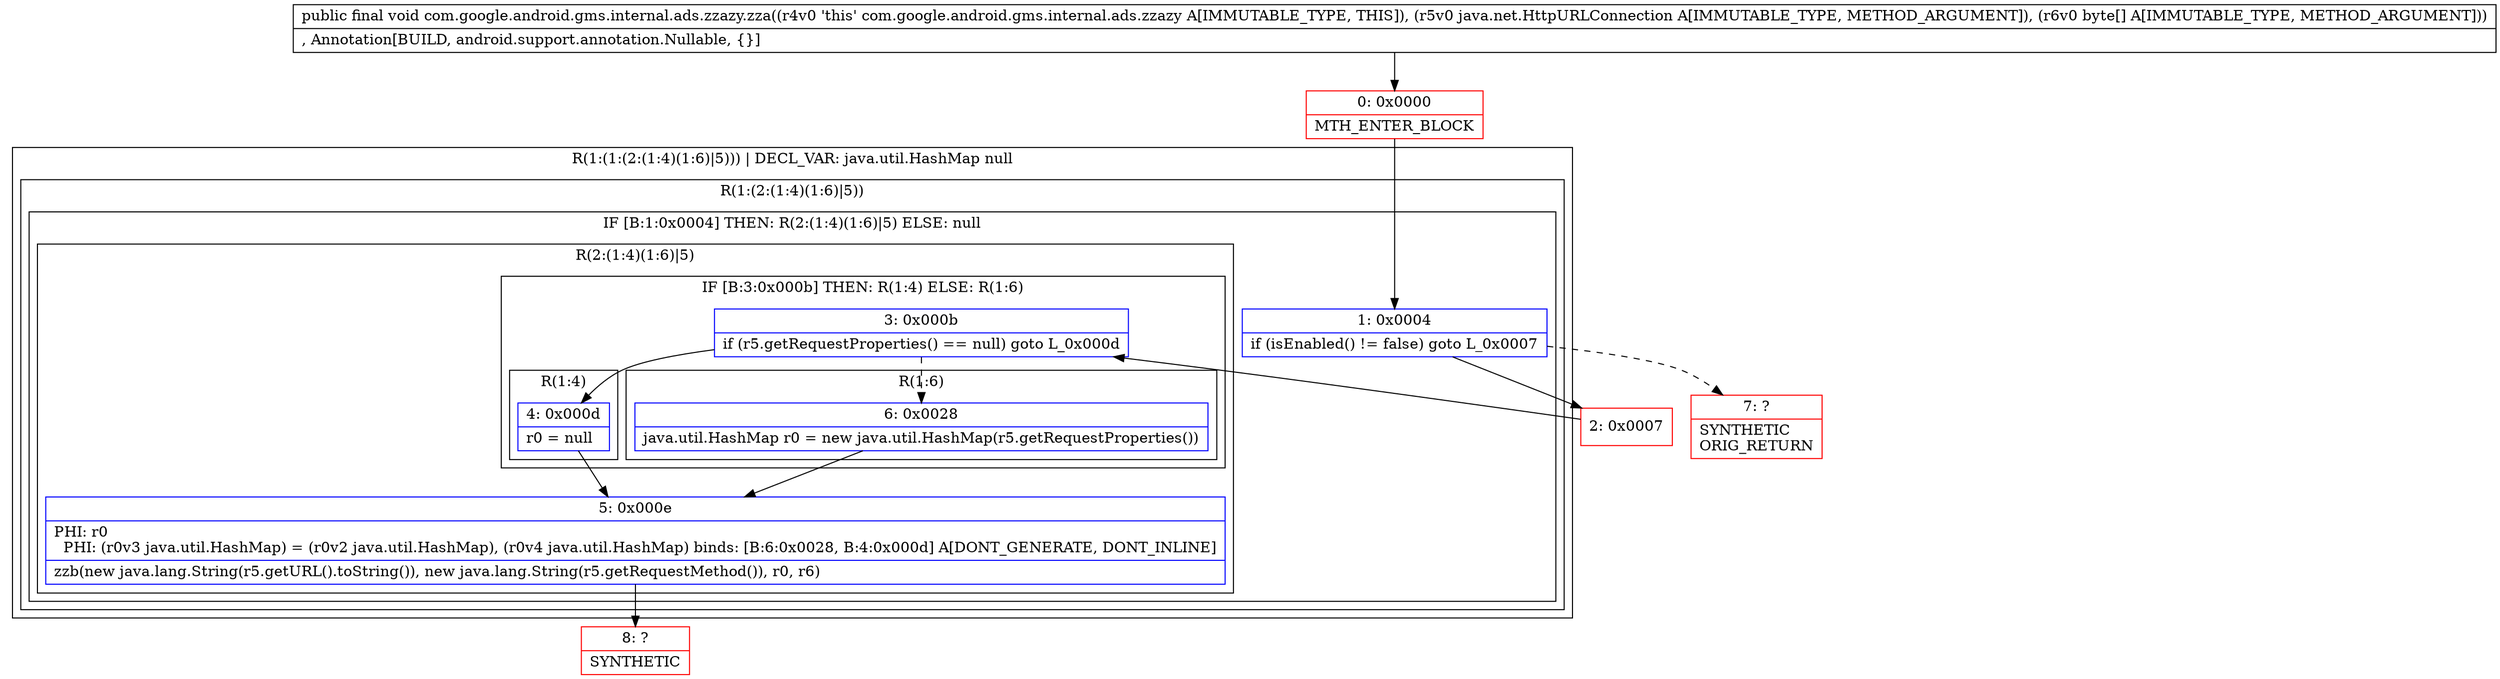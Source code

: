 digraph "CFG forcom.google.android.gms.internal.ads.zzazy.zza(Ljava\/net\/HttpURLConnection;[B)V" {
subgraph cluster_Region_1405398098 {
label = "R(1:(1:(2:(1:4)(1:6)|5))) | DECL_VAR: java.util.HashMap null\l";
node [shape=record,color=blue];
subgraph cluster_Region_1104398838 {
label = "R(1:(2:(1:4)(1:6)|5))";
node [shape=record,color=blue];
subgraph cluster_IfRegion_1776909202 {
label = "IF [B:1:0x0004] THEN: R(2:(1:4)(1:6)|5) ELSE: null";
node [shape=record,color=blue];
Node_1 [shape=record,label="{1\:\ 0x0004|if (isEnabled() != false) goto L_0x0007\l}"];
subgraph cluster_Region_574688088 {
label = "R(2:(1:4)(1:6)|5)";
node [shape=record,color=blue];
subgraph cluster_IfRegion_1410438526 {
label = "IF [B:3:0x000b] THEN: R(1:4) ELSE: R(1:6)";
node [shape=record,color=blue];
Node_3 [shape=record,label="{3\:\ 0x000b|if (r5.getRequestProperties() == null) goto L_0x000d\l}"];
subgraph cluster_Region_1085383503 {
label = "R(1:4)";
node [shape=record,color=blue];
Node_4 [shape=record,label="{4\:\ 0x000d|r0 = null\l}"];
}
subgraph cluster_Region_1746554835 {
label = "R(1:6)";
node [shape=record,color=blue];
Node_6 [shape=record,label="{6\:\ 0x0028|java.util.HashMap r0 = new java.util.HashMap(r5.getRequestProperties())\l}"];
}
}
Node_5 [shape=record,label="{5\:\ 0x000e|PHI: r0 \l  PHI: (r0v3 java.util.HashMap) = (r0v2 java.util.HashMap), (r0v4 java.util.HashMap) binds: [B:6:0x0028, B:4:0x000d] A[DONT_GENERATE, DONT_INLINE]\l|zzb(new java.lang.String(r5.getURL().toString()), new java.lang.String(r5.getRequestMethod()), r0, r6)\l}"];
}
}
}
}
Node_0 [shape=record,color=red,label="{0\:\ 0x0000|MTH_ENTER_BLOCK\l}"];
Node_2 [shape=record,color=red,label="{2\:\ 0x0007}"];
Node_7 [shape=record,color=red,label="{7\:\ ?|SYNTHETIC\lORIG_RETURN\l}"];
Node_8 [shape=record,color=red,label="{8\:\ ?|SYNTHETIC\l}"];
MethodNode[shape=record,label="{public final void com.google.android.gms.internal.ads.zzazy.zza((r4v0 'this' com.google.android.gms.internal.ads.zzazy A[IMMUTABLE_TYPE, THIS]), (r5v0 java.net.HttpURLConnection A[IMMUTABLE_TYPE, METHOD_ARGUMENT]), (r6v0 byte[] A[IMMUTABLE_TYPE, METHOD_ARGUMENT]))  | , Annotation[BUILD, android.support.annotation.Nullable, \{\}]\l}"];
MethodNode -> Node_0;
Node_1 -> Node_2;
Node_1 -> Node_7[style=dashed];
Node_3 -> Node_4;
Node_3 -> Node_6[style=dashed];
Node_4 -> Node_5;
Node_6 -> Node_5;
Node_5 -> Node_8;
Node_0 -> Node_1;
Node_2 -> Node_3;
}

